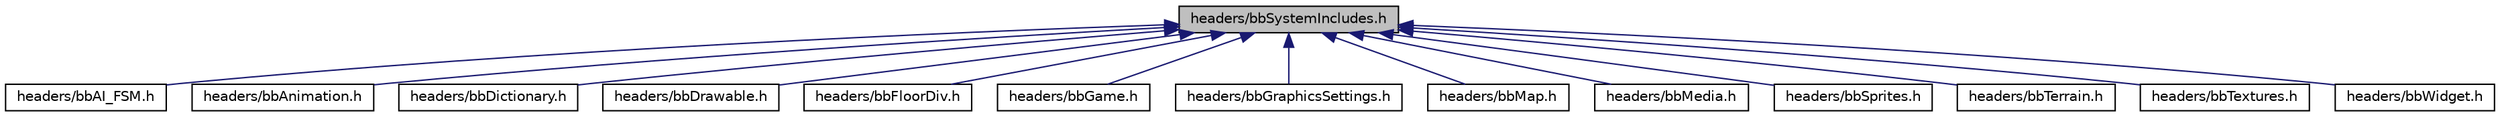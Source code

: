 digraph "headers/bbSystemIncludes.h"
{
 // LATEX_PDF_SIZE
  edge [fontname="Helvetica",fontsize="10",labelfontname="Helvetica",labelfontsize="10"];
  node [fontname="Helvetica",fontsize="10",shape=record];
  Node1 [label="headers/bbSystemIncludes.h",height=0.2,width=0.4,color="black", fillcolor="grey75", style="filled", fontcolor="black",tooltip="bbGame is the root of all data stored by the game."];
  Node1 -> Node2 [dir="back",color="midnightblue",fontsize="10",style="solid",fontname="Helvetica"];
  Node2 [label="headers/bbAI_FSM.h",height=0.2,width=0.4,color="black", fillcolor="white", style="filled",URL="$bbAI__FSM_8h.html",tooltip="A bbAI_FSM (Finite State Machine) contains the code to control behaviours of things in-game."];
  Node1 -> Node3 [dir="back",color="midnightblue",fontsize="10",style="solid",fontname="Helvetica"];
  Node3 [label="headers/bbAnimation.h",height=0.2,width=0.4,color="black", fillcolor="white", style="filled",URL="$bbAnimation_8h.html",tooltip=" "];
  Node1 -> Node4 [dir="back",color="midnightblue",fontsize="10",style="solid",fontname="Helvetica"];
  Node4 [label="headers/bbDictionary.h",height=0.2,width=0.4,color="black", fillcolor="white", style="filled",URL="$bbDictionary_8h.html",tooltip="bbDictionary stores a number of key-value pairs for fast lookup. Keys should be up to 32 characters...."];
  Node1 -> Node5 [dir="back",color="midnightblue",fontsize="10",style="solid",fontname="Helvetica"];
  Node5 [label="headers/bbDrawable.h",height=0.2,width=0.4,color="black", fillcolor="white", style="filled",URL="$bbDrawable_8h.html",tooltip="bbGame is the root of all data stored by the game."];
  Node1 -> Node6 [dir="back",color="midnightblue",fontsize="10",style="solid",fontname="Helvetica"];
  Node6 [label="headers/bbFloorDiv.h",height=0.2,width=0.4,color="black", fillcolor="white", style="filled",URL="$bbFloorDiv_8h.html",tooltip="bbFloorDiv contains functions for integer division, rounding toward negative infinity."];
  Node1 -> Node7 [dir="back",color="midnightblue",fontsize="10",style="solid",fontname="Helvetica"];
  Node7 [label="headers/bbGame.h",height=0.2,width=0.4,color="black", fillcolor="white", style="filled",URL="$bbGame_8h.html",tooltip="bbGame is the root of all data stored by the game."];
  Node1 -> Node8 [dir="back",color="midnightblue",fontsize="10",style="solid",fontname="Helvetica"];
  Node8 [label="headers/bbGraphicsSettings.h",height=0.2,width=0.4,color="black", fillcolor="white", style="filled",URL="$bbGraphicsSettings_8h.html",tooltip="bbGraphicsSettings contains data pertaining to the window the game is being displayed in"];
  Node1 -> Node9 [dir="back",color="midnightblue",fontsize="10",style="solid",fontname="Helvetica"];
  Node9 [label="headers/bbMap.h",height=0.2,width=0.4,color="black", fillcolor="white", style="filled",URL="$bbMap_8h.html",tooltip="bbMap stores all the game data pertaining to one map in the game. There should be enough data provide..."];
  Node1 -> Node10 [dir="back",color="midnightblue",fontsize="10",style="solid",fontname="Helvetica"];
  Node10 [label="headers/bbMedia.h",height=0.2,width=0.4,color="black", fillcolor="white", style="filled",URL="$bbMedia_8h.html",tooltip="bbMedia stores all of the graphics, etc needed to display everything drawn to the screen,..."];
  Node1 -> Node11 [dir="back",color="midnightblue",fontsize="10",style="solid",fontname="Helvetica"];
  Node11 [label="headers/bbSprites.h",height=0.2,width=0.4,color="black", fillcolor="white", style="filled",URL="$bbSprites_8h.html",tooltip="sfSprite is the basic object drawn to the viewport"];
  Node1 -> Node12 [dir="back",color="midnightblue",fontsize="10",style="solid",fontname="Helvetica"];
  Node12 [label="headers/bbTerrain.h",height=0.2,width=0.4,color="black", fillcolor="white", style="filled",URL="$bbTerrain_8h.html",tooltip="bbGame is the root of all data stored by the game."];
  Node1 -> Node13 [dir="back",color="midnightblue",fontsize="10",style="solid",fontname="Helvetica"];
  Node13 [label="headers/bbTextures.h",height=0.2,width=0.4,color="black", fillcolor="white", style="filled",URL="$bbTextures_8h.html",tooltip="sfTexture is define in SFML as raw pixel data bbTextures is a container for sfTextures"];
  Node1 -> Node14 [dir="back",color="midnightblue",fontsize="10",style="solid",fontname="Helvetica"];
  Node14 [label="headers/bbWidget.h",height=0.2,width=0.4,color="black", fillcolor="white", style="filled",URL="$bbWidget_8h.html",tooltip="bbWidget includes things like menus and buttons. Each widget owns a list of subwidgets and widgets ar..."];
}
